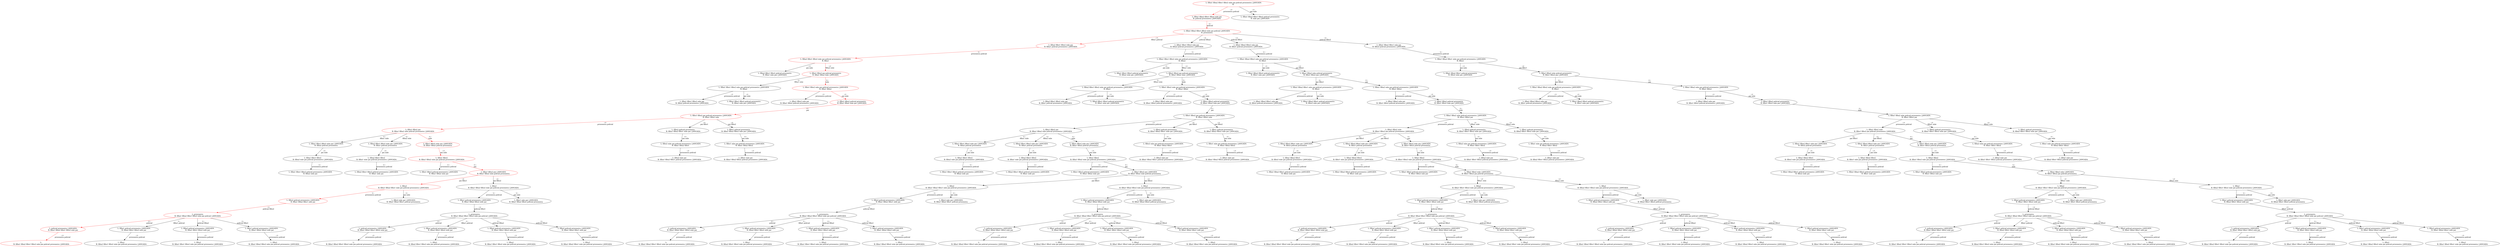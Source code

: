 digraph {
0 [label="L: filha1 filha2 filho1 filho2 mãe pai policial prisioneira | JANGADA
R: 
"][color="red"]
0 -> 1 [label="-->
prisioneira policial
"][color="red"]
1 [label="L: filha1 filha2 filho1 filho2 mãe pai
R: policial prisioneira | JANGADA
"][color="red"]
1 -> 3 [label="<--
policial
"][color="red"]
3 [label="L: filha1 filha2 filho1 filho2 mãe pai policial | JANGADA
R: prisioneira
"][color="red"]
3 -> 4 [label="-->
filha1 policial
"][color="red"]
4 [label="L: filha2 filho1 filho2 mãe pai
R: filha1 policial prisioneira | JANGADA
"][color="red"]
4 -> 8 [label="<--
prisioneira policial
"][color="red"]
8 [label="L: filha2 filho1 filho2 mãe pai policial prisioneira | JANGADA
R: filha1
"][color="red"]
8 -> 12 [label="-->
pai mãe
"]
12 [label="L: filha2 filho1 filho2 policial prisioneira
R: filha1 mãe pai | JANGADA
"]
8 -> 13 [label="-->
filha2 mãe
"][color="red"]
13 [label="L: filho1 filho2 pai policial prisioneira
R: filha1 filha2 mãe | JANGADA
"][color="red"]
13 -> 20 [label="<--
filha1 mãe
"]
20 [label="L: filha1 filho1 filho2 mãe pai policial prisioneira | JANGADA
R: filha2
"]
20 -> 28 [label="-->
prisioneira policial
"]
28 [label="L: filha1 filho1 filho2 mãe pai
R: filha2 policial prisioneira | JANGADA
"]
20 -> 29 [label="-->
pai mãe
"]
29 [label="L: filha1 filho1 filho2 policial prisioneira
R: filha2 mãe pai | JANGADA
"]
13 -> 21 [label="<--
mãe
"][color="red"]
21 [label="L: filho1 filho2 mãe pai policial prisioneira | JANGADA
R: filha1 filha2
"][color="red"]
21 -> 30 [label="-->
prisioneira policial
"]
30 [label="L: filho1 filho2 mãe pai
R: filha1 filha2 policial prisioneira | JANGADA
"]
21 -> 31 [label="-->
pai mãe
"][color="red"]
31 [label="L: filho1 filho2 policial prisioneira
R: filha1 filha2 mãe pai | JANGADA
"][color="red"]
31 -> 44 [label="<--
pai
"][color="red"]
44 [label="L: filho1 filho2 pai policial prisioneira | JANGADA
R: filha1 filha2 mãe
"][color="red"]
44 -> 48 [label="-->
prisioneira policial
"][color="red"]
48 [label="L: filho1 filho2 pai
R: filha1 filha2 mãe policial prisioneira | JANGADA
"][color="red"]
48 -> 60 [label="<--
filha1 mãe
"]
60 [label="L: filha1 filho1 filho2 mãe pai | JANGADA
R: filha2 policial prisioneira
"]
60 -> 80 [label="-->
pai mãe
"]
80 [label="L: filha1 filho1 filho2
R: filha2 mãe pai policial prisioneira | JANGADA
"]
80 -> 100 [label="<--
prisioneira policial
"]
100 [label="L: filha1 filho1 filho2 policial prisioneira | JANGADA
R: filha2 mãe pai
"]
48 -> 61 [label="<--
filha2 mãe
"]
61 [label="L: filha2 filho1 filho2 mãe pai | JANGADA
R: filha1 policial prisioneira
"]
61 -> 81 [label="-->
pai mãe
"]
81 [label="L: filha2 filho1 filho2
R: filha1 mãe pai policial prisioneira | JANGADA
"]
81 -> 101 [label="<--
prisioneira policial
"]
101 [label="L: filha2 filho1 filho2 policial prisioneira | JANGADA
R: filha1 mãe pai
"]
48 -> 62 [label="<--
mãe
"][color="red"]
62 [label="L: filho1 filho2 mãe pai | JANGADA
R: filha1 filha2 policial prisioneira
"][color="red"]
62 -> 82 [label="-->
pai mãe
"][color="red"]
82 [label="L: filho1 filho2
R: filha1 filha2 mãe pai policial prisioneira | JANGADA
"][color="red"]
82 -> 102 [label="<--
prisioneira policial
"]
102 [label="L: filho1 filho2 policial prisioneira | JANGADA
R: filha1 filha2 mãe pai
"]
82 -> 103 [label="<--
pai
"][color="red"]
103 [label="L: filho1 filho2 pai | JANGADA
R: filha1 filha2 mãe policial prisioneira
"][color="red"]
103 -> 116 [label="-->
pai filho1
"][color="red"]
116 [label="L: filho2
R: filha1 filha2 filho1 mãe pai policial prisioneira | JANGADA
"][color="red"]
116 -> 124 [label="<--
prisioneira policial
"][color="red"]
124 [label="L: filho2 policial prisioneira | JANGADA
R: filha1 filha2 filho1 mãe pai
"][color="red"]
124 -> 140 [label="-->
policial filho2
"][color="red"]
140 [label="L: prisioneira
R: filha1 filha2 filho1 filho2 mãe pai policial | JANGADA
"][color="red"]
140 -> 148 [label="<--
policial
"][color="red"]
148 [label="L: policial prisioneira | JANGADA
R: filha1 filha2 filho1 filho2 mãe pai
"][color="red"]
148 -> 180 [label="-->
prisioneira policial
"][color="red"]
180 [label="L: 
R: filha1 filha2 filho1 filho2 mãe pai policial prisioneira | JANGADA
"][color="red"]
140 -> 149 [label="<--
filha1 policial
"]
149 [label="L: filha1 policial prisioneira | JANGADA
R: filha2 filho1 filho2 mãe pai
"]
149 -> 181 [label="-->
prisioneira policial
"]
181 [label="L: filha1
R: filha2 filho1 filho2 mãe pai policial prisioneira | JANGADA
"]
140 -> 150 [label="<--
policial filha2
"]
150 [label="L: filha2 policial prisioneira | JANGADA
R: filha1 filho1 filho2 mãe pai
"]
150 -> 182 [label="-->
prisioneira policial
"]
182 [label="L: filha2
R: filha1 filho1 filho2 mãe pai policial prisioneira | JANGADA
"]
140 -> 151 [label="<--
policial filho1
"]
151 [label="L: filho1 policial prisioneira | JANGADA
R: filha1 filha2 filho2 mãe pai
"]
151 -> 183 [label="-->
prisioneira policial
"]
183 [label="L: filho1
R: filha1 filha2 filho2 mãe pai policial prisioneira | JANGADA
"]
116 -> 125 [label="<--
pai mãe
"]
125 [label="L: filho2 mãe pai | JANGADA
R: filha1 filha2 filho1 policial prisioneira
"]
103 -> 117 [label="-->
pai filho2
"]
117 [label="L: filho1
R: filha1 filha2 filho2 mãe pai policial prisioneira | JANGADA
"]
117 -> 126 [label="<--
prisioneira policial
"]
126 [label="L: filho1 policial prisioneira | JANGADA
R: filha1 filha2 filho2 mãe pai
"]
126 -> 141 [label="-->
policial filho1
"]
141 [label="L: prisioneira
R: filha1 filha2 filho1 filho2 mãe pai policial | JANGADA
"]
141 -> 152 [label="<--
policial
"]
152 [label="L: policial prisioneira | JANGADA
R: filha1 filha2 filho1 filho2 mãe pai
"]
152 -> 184 [label="-->
prisioneira policial
"]
184 [label="L: 
R: filha1 filha2 filho1 filho2 mãe pai policial prisioneira | JANGADA
"]
141 -> 153 [label="<--
filha1 policial
"]
153 [label="L: filha1 policial prisioneira | JANGADA
R: filha2 filho1 filho2 mãe pai
"]
153 -> 185 [label="-->
prisioneira policial
"]
185 [label="L: filha1
R: filha2 filho1 filho2 mãe pai policial prisioneira | JANGADA
"]
141 -> 154 [label="<--
policial filha2
"]
154 [label="L: filha2 policial prisioneira | JANGADA
R: filha1 filho1 filho2 mãe pai
"]
154 -> 186 [label="-->
prisioneira policial
"]
186 [label="L: filha2
R: filha1 filho1 filho2 mãe pai policial prisioneira | JANGADA
"]
141 -> 155 [label="<--
policial filho2
"]
155 [label="L: filho2 policial prisioneira | JANGADA
R: filha1 filha2 filho1 mãe pai
"]
155 -> 187 [label="-->
prisioneira policial
"]
187 [label="L: filho2
R: filha1 filha2 filho1 mãe pai policial prisioneira | JANGADA
"]
117 -> 127 [label="<--
pai mãe
"]
127 [label="L: filho1 mãe pai | JANGADA
R: filha1 filha2 filho2 policial prisioneira
"]
44 -> 49 [label="-->
pai filho1
"]
49 [label="L: filho2 policial prisioneira
R: filha1 filha2 filho1 mãe pai | JANGADA
"]
49 -> 63 [label="<--
pai mãe
"]
63 [label="L: filho2 mãe pai policial prisioneira | JANGADA
R: filha1 filha2 filho1
"]
63 -> 83 [label="-->
prisioneira policial
"]
83 [label="L: filho2 mãe pai
R: filha1 filha2 filho1 policial prisioneira | JANGADA
"]
44 -> 50 [label="-->
pai filho2
"]
50 [label="L: filho1 policial prisioneira
R: filha1 filha2 filho2 mãe pai | JANGADA
"]
50 -> 64 [label="<--
pai mãe
"]
64 [label="L: filho1 mãe pai policial prisioneira | JANGADA
R: filha1 filha2 filho2
"]
64 -> 84 [label="-->
prisioneira policial
"]
84 [label="L: filho1 mãe pai
R: filha1 filha2 filho2 policial prisioneira | JANGADA
"]
3 -> 5 [label="-->
policial filha2
"]
5 [label="L: filha1 filho1 filho2 mãe pai
R: filha2 policial prisioneira | JANGADA
"]
5 -> 9 [label="<--
prisioneira policial
"]
9 [label="L: filha1 filho1 filho2 mãe pai policial prisioneira | JANGADA
R: filha2
"]
9 -> 14 [label="-->
pai mãe
"]
14 [label="L: filha1 filho1 filho2 policial prisioneira
R: filha2 mãe pai | JANGADA
"]
9 -> 15 [label="-->
filha1 mãe
"]
15 [label="L: filho1 filho2 pai policial prisioneira
R: filha1 filha2 mãe | JANGADA
"]
15 -> 22 [label="<--
filha2 mãe
"]
22 [label="L: filha2 filho1 filho2 mãe pai policial prisioneira | JANGADA
R: filha1
"]
22 -> 32 [label="-->
prisioneira policial
"]
32 [label="L: filha2 filho1 filho2 mãe pai
R: filha1 policial prisioneira | JANGADA
"]
22 -> 33 [label="-->
pai mãe
"]
33 [label="L: filha2 filho1 filho2 policial prisioneira
R: filha1 mãe pai | JANGADA
"]
15 -> 23 [label="<--
mãe
"]
23 [label="L: filho1 filho2 mãe pai policial prisioneira | JANGADA
R: filha1 filha2
"]
23 -> 34 [label="-->
prisioneira policial
"]
34 [label="L: filho1 filho2 mãe pai
R: filha1 filha2 policial prisioneira | JANGADA
"]
23 -> 35 [label="-->
pai mãe
"]
35 [label="L: filho1 filho2 policial prisioneira
R: filha1 filha2 mãe pai | JANGADA
"]
35 -> 45 [label="<--
pai
"]
45 [label="L: filho1 filho2 pai policial prisioneira | JANGADA
R: filha1 filha2 mãe
"]
45 -> 51 [label="-->
prisioneira policial
"]
51 [label="L: filho1 filho2 pai
R: filha1 filha2 mãe policial prisioneira | JANGADA
"]
51 -> 65 [label="<--
filha1 mãe
"]
65 [label="L: filha1 filho1 filho2 mãe pai | JANGADA
R: filha2 policial prisioneira
"]
65 -> 85 [label="-->
pai mãe
"]
85 [label="L: filha1 filho1 filho2
R: filha2 mãe pai policial prisioneira | JANGADA
"]
85 -> 104 [label="<--
prisioneira policial
"]
104 [label="L: filha1 filho1 filho2 policial prisioneira | JANGADA
R: filha2 mãe pai
"]
51 -> 66 [label="<--
filha2 mãe
"]
66 [label="L: filha2 filho1 filho2 mãe pai | JANGADA
R: filha1 policial prisioneira
"]
66 -> 86 [label="-->
pai mãe
"]
86 [label="L: filha2 filho1 filho2
R: filha1 mãe pai policial prisioneira | JANGADA
"]
86 -> 105 [label="<--
prisioneira policial
"]
105 [label="L: filha2 filho1 filho2 policial prisioneira | JANGADA
R: filha1 mãe pai
"]
51 -> 67 [label="<--
mãe
"]
67 [label="L: filho1 filho2 mãe pai | JANGADA
R: filha1 filha2 policial prisioneira
"]
67 -> 87 [label="-->
pai mãe
"]
87 [label="L: filho1 filho2
R: filha1 filha2 mãe pai policial prisioneira | JANGADA
"]
87 -> 106 [label="<--
prisioneira policial
"]
106 [label="L: filho1 filho2 policial prisioneira | JANGADA
R: filha1 filha2 mãe pai
"]
87 -> 107 [label="<--
pai
"]
107 [label="L: filho1 filho2 pai | JANGADA
R: filha1 filha2 mãe policial prisioneira
"]
107 -> 118 [label="-->
pai filho1
"]
118 [label="L: filho2
R: filha1 filha2 filho1 mãe pai policial prisioneira | JANGADA
"]
118 -> 128 [label="<--
prisioneira policial
"]
128 [label="L: filho2 policial prisioneira | JANGADA
R: filha1 filha2 filho1 mãe pai
"]
128 -> 142 [label="-->
policial filho2
"]
142 [label="L: prisioneira
R: filha1 filha2 filho1 filho2 mãe pai policial | JANGADA
"]
142 -> 156 [label="<--
policial
"]
156 [label="L: policial prisioneira | JANGADA
R: filha1 filha2 filho1 filho2 mãe pai
"]
156 -> 188 [label="-->
prisioneira policial
"]
188 [label="L: 
R: filha1 filha2 filho1 filho2 mãe pai policial prisioneira | JANGADA
"]
142 -> 157 [label="<--
filha1 policial
"]
157 [label="L: filha1 policial prisioneira | JANGADA
R: filha2 filho1 filho2 mãe pai
"]
157 -> 189 [label="-->
prisioneira policial
"]
189 [label="L: filha1
R: filha2 filho1 filho2 mãe pai policial prisioneira | JANGADA
"]
142 -> 158 [label="<--
policial filha2
"]
158 [label="L: filha2 policial prisioneira | JANGADA
R: filha1 filho1 filho2 mãe pai
"]
158 -> 190 [label="-->
prisioneira policial
"]
190 [label="L: filha2
R: filha1 filho1 filho2 mãe pai policial prisioneira | JANGADA
"]
142 -> 159 [label="<--
policial filho1
"]
159 [label="L: filho1 policial prisioneira | JANGADA
R: filha1 filha2 filho2 mãe pai
"]
159 -> 191 [label="-->
prisioneira policial
"]
191 [label="L: filho1
R: filha1 filha2 filho2 mãe pai policial prisioneira | JANGADA
"]
118 -> 129 [label="<--
pai mãe
"]
129 [label="L: filho2 mãe pai | JANGADA
R: filha1 filha2 filho1 policial prisioneira
"]
107 -> 119 [label="-->
pai filho2
"]
119 [label="L: filho1
R: filha1 filha2 filho2 mãe pai policial prisioneira | JANGADA
"]
119 -> 130 [label="<--
prisioneira policial
"]
130 [label="L: filho1 policial prisioneira | JANGADA
R: filha1 filha2 filho2 mãe pai
"]
130 -> 143 [label="-->
policial filho1
"]
143 [label="L: prisioneira
R: filha1 filha2 filho1 filho2 mãe pai policial | JANGADA
"]
143 -> 160 [label="<--
policial
"]
160 [label="L: policial prisioneira | JANGADA
R: filha1 filha2 filho1 filho2 mãe pai
"]
160 -> 192 [label="-->
prisioneira policial
"]
192 [label="L: 
R: filha1 filha2 filho1 filho2 mãe pai policial prisioneira | JANGADA
"]
143 -> 161 [label="<--
filha1 policial
"]
161 [label="L: filha1 policial prisioneira | JANGADA
R: filha2 filho1 filho2 mãe pai
"]
161 -> 193 [label="-->
prisioneira policial
"]
193 [label="L: filha1
R: filha2 filho1 filho2 mãe pai policial prisioneira | JANGADA
"]
143 -> 162 [label="<--
policial filha2
"]
162 [label="L: filha2 policial prisioneira | JANGADA
R: filha1 filho1 filho2 mãe pai
"]
162 -> 194 [label="-->
prisioneira policial
"]
194 [label="L: filha2
R: filha1 filho1 filho2 mãe pai policial prisioneira | JANGADA
"]
143 -> 163 [label="<--
policial filho2
"]
163 [label="L: filho2 policial prisioneira | JANGADA
R: filha1 filha2 filho1 mãe pai
"]
163 -> 195 [label="-->
prisioneira policial
"]
195 [label="L: filho2
R: filha1 filha2 filho1 mãe pai policial prisioneira | JANGADA
"]
119 -> 131 [label="<--
pai mãe
"]
131 [label="L: filho1 mãe pai | JANGADA
R: filha1 filha2 filho2 policial prisioneira
"]
45 -> 52 [label="-->
pai filho1
"]
52 [label="L: filho2 policial prisioneira
R: filha1 filha2 filho1 mãe pai | JANGADA
"]
52 -> 68 [label="<--
pai mãe
"]
68 [label="L: filho2 mãe pai policial prisioneira | JANGADA
R: filha1 filha2 filho1
"]
68 -> 88 [label="-->
prisioneira policial
"]
88 [label="L: filho2 mãe pai
R: filha1 filha2 filho1 policial prisioneira | JANGADA
"]
45 -> 53 [label="-->
pai filho2
"]
53 [label="L: filho1 policial prisioneira
R: filha1 filha2 filho2 mãe pai | JANGADA
"]
53 -> 69 [label="<--
pai mãe
"]
69 [label="L: filho1 mãe pai policial prisioneira | JANGADA
R: filha1 filha2 filho2
"]
69 -> 89 [label="-->
prisioneira policial
"]
89 [label="L: filho1 mãe pai
R: filha1 filha2 filho2 policial prisioneira | JANGADA
"]
3 -> 6 [label="-->
policial filho1
"]
6 [label="L: filha1 filha2 filho2 mãe pai
R: filho1 policial prisioneira | JANGADA
"]
6 -> 10 [label="<--
prisioneira policial
"]
10 [label="L: filha1 filha2 filho2 mãe pai policial prisioneira | JANGADA
R: filho1
"]
10 -> 16 [label="-->
pai mãe
"]
16 [label="L: filha1 filha2 filho2 policial prisioneira
R: filho1 mãe pai | JANGADA
"]
10 -> 17 [label="-->
pai filho2
"]
17 [label="L: filha1 filha2 mãe policial prisioneira
R: filho1 filho2 pai | JANGADA
"]
17 -> 24 [label="<--
pai filho1
"]
24 [label="L: filha1 filha2 filho1 mãe pai policial prisioneira | JANGADA
R: filho2
"]
24 -> 36 [label="-->
prisioneira policial
"]
36 [label="L: filha1 filha2 filho1 mãe pai
R: filho2 policial prisioneira | JANGADA
"]
24 -> 37 [label="-->
pai mãe
"]
37 [label="L: filha1 filha2 filho1 policial prisioneira
R: filho2 mãe pai | JANGADA
"]
17 -> 25 [label="<--
pai
"]
25 [label="L: filha1 filha2 mãe pai policial prisioneira | JANGADA
R: filho1 filho2
"]
25 -> 38 [label="-->
prisioneira policial
"]
38 [label="L: filha1 filha2 mãe pai
R: filho1 filho2 policial prisioneira | JANGADA
"]
25 -> 39 [label="-->
pai mãe
"]
39 [label="L: filha1 filha2 policial prisioneira
R: filho1 filho2 mãe pai | JANGADA
"]
39 -> 46 [label="<--
mãe
"]
46 [label="L: filha1 filha2 mãe policial prisioneira | JANGADA
R: filho1 filho2 pai
"]
46 -> 54 [label="-->
prisioneira policial
"]
54 [label="L: filha1 filha2 mãe
R: filho1 filho2 pai policial prisioneira | JANGADA
"]
54 -> 70 [label="<--
pai filho1
"]
70 [label="L: filha1 filha2 filho1 mãe pai | JANGADA
R: filho2 policial prisioneira
"]
70 -> 90 [label="-->
pai mãe
"]
90 [label="L: filha1 filha2 filho1
R: filho2 mãe pai policial prisioneira | JANGADA
"]
90 -> 108 [label="<--
prisioneira policial
"]
108 [label="L: filha1 filha2 filho1 policial prisioneira | JANGADA
R: filho2 mãe pai
"]
54 -> 71 [label="<--
pai filho2
"]
71 [label="L: filha1 filha2 filho2 mãe pai | JANGADA
R: filho1 policial prisioneira
"]
71 -> 91 [label="-->
pai mãe
"]
91 [label="L: filha1 filha2 filho2
R: filho1 mãe pai policial prisioneira | JANGADA
"]
91 -> 109 [label="<--
prisioneira policial
"]
109 [label="L: filha1 filha2 filho2 policial prisioneira | JANGADA
R: filho1 mãe pai
"]
54 -> 72 [label="<--
pai
"]
72 [label="L: filha1 filha2 mãe pai | JANGADA
R: filho1 filho2 policial prisioneira
"]
72 -> 92 [label="-->
pai mãe
"]
92 [label="L: filha1 filha2
R: filho1 filho2 mãe pai policial prisioneira | JANGADA
"]
92 -> 110 [label="<--
prisioneira policial
"]
110 [label="L: filha1 filha2 policial prisioneira | JANGADA
R: filho1 filho2 mãe pai
"]
92 -> 111 [label="<--
mãe
"]
111 [label="L: filha1 filha2 mãe | JANGADA
R: filho1 filho2 pai policial prisioneira
"]
111 -> 120 [label="-->
filha1 mãe
"]
120 [label="L: filha2
R: filha1 filho1 filho2 mãe pai policial prisioneira | JANGADA
"]
120 -> 132 [label="<--
prisioneira policial
"]
132 [label="L: filha2 policial prisioneira | JANGADA
R: filha1 filho1 filho2 mãe pai
"]
132 -> 144 [label="-->
policial filha2
"]
144 [label="L: prisioneira
R: filha1 filha2 filho1 filho2 mãe pai policial | JANGADA
"]
144 -> 164 [label="<--
policial
"]
164 [label="L: policial prisioneira | JANGADA
R: filha1 filha2 filho1 filho2 mãe pai
"]
164 -> 196 [label="-->
prisioneira policial
"]
196 [label="L: 
R: filha1 filha2 filho1 filho2 mãe pai policial prisioneira | JANGADA
"]
144 -> 165 [label="<--
filha1 policial
"]
165 [label="L: filha1 policial prisioneira | JANGADA
R: filha2 filho1 filho2 mãe pai
"]
165 -> 197 [label="-->
prisioneira policial
"]
197 [label="L: filha1
R: filha2 filho1 filho2 mãe pai policial prisioneira | JANGADA
"]
144 -> 166 [label="<--
policial filho1
"]
166 [label="L: filho1 policial prisioneira | JANGADA
R: filha1 filha2 filho2 mãe pai
"]
166 -> 198 [label="-->
prisioneira policial
"]
198 [label="L: filho1
R: filha1 filha2 filho2 mãe pai policial prisioneira | JANGADA
"]
144 -> 167 [label="<--
policial filho2
"]
167 [label="L: filho2 policial prisioneira | JANGADA
R: filha1 filha2 filho1 mãe pai
"]
167 -> 199 [label="-->
prisioneira policial
"]
199 [label="L: filho2
R: filha1 filha2 filho1 mãe pai policial prisioneira | JANGADA
"]
120 -> 133 [label="<--
pai mãe
"]
133 [label="L: filha2 mãe pai | JANGADA
R: filha1 filho1 filho2 policial prisioneira
"]
111 -> 121 [label="-->
filha2 mãe
"]
121 [label="L: filha1
R: filha2 filho1 filho2 mãe pai policial prisioneira | JANGADA
"]
121 -> 134 [label="<--
prisioneira policial
"]
134 [label="L: filha1 policial prisioneira | JANGADA
R: filha2 filho1 filho2 mãe pai
"]
134 -> 145 [label="-->
filha1 policial
"]
145 [label="L: prisioneira
R: filha1 filha2 filho1 filho2 mãe pai policial | JANGADA
"]
145 -> 168 [label="<--
policial
"]
168 [label="L: policial prisioneira | JANGADA
R: filha1 filha2 filho1 filho2 mãe pai
"]
168 -> 200 [label="-->
prisioneira policial
"]
200 [label="L: 
R: filha1 filha2 filho1 filho2 mãe pai policial prisioneira | JANGADA
"]
145 -> 169 [label="<--
policial filha2
"]
169 [label="L: filha2 policial prisioneira | JANGADA
R: filha1 filho1 filho2 mãe pai
"]
169 -> 201 [label="-->
prisioneira policial
"]
201 [label="L: filha2
R: filha1 filho1 filho2 mãe pai policial prisioneira | JANGADA
"]
145 -> 170 [label="<--
policial filho1
"]
170 [label="L: filho1 policial prisioneira | JANGADA
R: filha1 filha2 filho2 mãe pai
"]
170 -> 202 [label="-->
prisioneira policial
"]
202 [label="L: filho1
R: filha1 filha2 filho2 mãe pai policial prisioneira | JANGADA
"]
145 -> 171 [label="<--
policial filho2
"]
171 [label="L: filho2 policial prisioneira | JANGADA
R: filha1 filha2 filho1 mãe pai
"]
171 -> 203 [label="-->
prisioneira policial
"]
203 [label="L: filho2
R: filha1 filha2 filho1 mãe pai policial prisioneira | JANGADA
"]
121 -> 135 [label="<--
pai mãe
"]
135 [label="L: filha1 mãe pai | JANGADA
R: filha2 filho1 filho2 policial prisioneira
"]
46 -> 55 [label="-->
filha1 mãe
"]
55 [label="L: filha2 policial prisioneira
R: filha1 filho1 filho2 mãe pai | JANGADA
"]
55 -> 73 [label="<--
pai mãe
"]
73 [label="L: filha2 mãe pai policial prisioneira | JANGADA
R: filha1 filho1 filho2
"]
73 -> 93 [label="-->
prisioneira policial
"]
93 [label="L: filha2 mãe pai
R: filha1 filho1 filho2 policial prisioneira | JANGADA
"]
46 -> 56 [label="-->
filha2 mãe
"]
56 [label="L: filha1 policial prisioneira
R: filha2 filho1 filho2 mãe pai | JANGADA
"]
56 -> 74 [label="<--
pai mãe
"]
74 [label="L: filha1 mãe pai policial prisioneira | JANGADA
R: filha2 filho1 filho2
"]
74 -> 94 [label="-->
prisioneira policial
"]
94 [label="L: filha1 mãe pai
R: filha2 filho1 filho2 policial prisioneira | JANGADA
"]
3 -> 7 [label="-->
policial filho2
"]
7 [label="L: filha1 filha2 filho1 mãe pai
R: filho2 policial prisioneira | JANGADA
"]
7 -> 11 [label="<--
prisioneira policial
"]
11 [label="L: filha1 filha2 filho1 mãe pai policial prisioneira | JANGADA
R: filho2
"]
11 -> 18 [label="-->
pai mãe
"]
18 [label="L: filha1 filha2 filho1 policial prisioneira
R: filho2 mãe pai | JANGADA
"]
11 -> 19 [label="-->
pai filho1
"]
19 [label="L: filha1 filha2 mãe policial prisioneira
R: filho1 filho2 pai | JANGADA
"]
19 -> 26 [label="<--
pai filho2
"]
26 [label="L: filha1 filha2 filho2 mãe pai policial prisioneira | JANGADA
R: filho1
"]
26 -> 40 [label="-->
prisioneira policial
"]
40 [label="L: filha1 filha2 filho2 mãe pai
R: filho1 policial prisioneira | JANGADA
"]
26 -> 41 [label="-->
pai mãe
"]
41 [label="L: filha1 filha2 filho2 policial prisioneira
R: filho1 mãe pai | JANGADA
"]
19 -> 27 [label="<--
pai
"]
27 [label="L: filha1 filha2 mãe pai policial prisioneira | JANGADA
R: filho1 filho2
"]
27 -> 42 [label="-->
prisioneira policial
"]
42 [label="L: filha1 filha2 mãe pai
R: filho1 filho2 policial prisioneira | JANGADA
"]
27 -> 43 [label="-->
pai mãe
"]
43 [label="L: filha1 filha2 policial prisioneira
R: filho1 filho2 mãe pai | JANGADA
"]
43 -> 47 [label="<--
mãe
"]
47 [label="L: filha1 filha2 mãe policial prisioneira | JANGADA
R: filho1 filho2 pai
"]
47 -> 57 [label="-->
prisioneira policial
"]
57 [label="L: filha1 filha2 mãe
R: filho1 filho2 pai policial prisioneira | JANGADA
"]
57 -> 75 [label="<--
pai filho1
"]
75 [label="L: filha1 filha2 filho1 mãe pai | JANGADA
R: filho2 policial prisioneira
"]
75 -> 95 [label="-->
pai mãe
"]
95 [label="L: filha1 filha2 filho1
R: filho2 mãe pai policial prisioneira | JANGADA
"]
95 -> 112 [label="<--
prisioneira policial
"]
112 [label="L: filha1 filha2 filho1 policial prisioneira | JANGADA
R: filho2 mãe pai
"]
57 -> 76 [label="<--
pai filho2
"]
76 [label="L: filha1 filha2 filho2 mãe pai | JANGADA
R: filho1 policial prisioneira
"]
76 -> 96 [label="-->
pai mãe
"]
96 [label="L: filha1 filha2 filho2
R: filho1 mãe pai policial prisioneira | JANGADA
"]
96 -> 113 [label="<--
prisioneira policial
"]
113 [label="L: filha1 filha2 filho2 policial prisioneira | JANGADA
R: filho1 mãe pai
"]
57 -> 77 [label="<--
pai
"]
77 [label="L: filha1 filha2 mãe pai | JANGADA
R: filho1 filho2 policial prisioneira
"]
77 -> 97 [label="-->
pai mãe
"]
97 [label="L: filha1 filha2
R: filho1 filho2 mãe pai policial prisioneira | JANGADA
"]
97 -> 114 [label="<--
prisioneira policial
"]
114 [label="L: filha1 filha2 policial prisioneira | JANGADA
R: filho1 filho2 mãe pai
"]
97 -> 115 [label="<--
mãe
"]
115 [label="L: filha1 filha2 mãe | JANGADA
R: filho1 filho2 pai policial prisioneira
"]
115 -> 122 [label="-->
filha1 mãe
"]
122 [label="L: filha2
R: filha1 filho1 filho2 mãe pai policial prisioneira | JANGADA
"]
122 -> 136 [label="<--
prisioneira policial
"]
136 [label="L: filha2 policial prisioneira | JANGADA
R: filha1 filho1 filho2 mãe pai
"]
136 -> 146 [label="-->
policial filha2
"]
146 [label="L: prisioneira
R: filha1 filha2 filho1 filho2 mãe pai policial | JANGADA
"]
146 -> 172 [label="<--
policial
"]
172 [label="L: policial prisioneira | JANGADA
R: filha1 filha2 filho1 filho2 mãe pai
"]
172 -> 204 [label="-->
prisioneira policial
"]
204 [label="L: 
R: filha1 filha2 filho1 filho2 mãe pai policial prisioneira | JANGADA
"]
146 -> 173 [label="<--
filha1 policial
"]
173 [label="L: filha1 policial prisioneira | JANGADA
R: filha2 filho1 filho2 mãe pai
"]
173 -> 205 [label="-->
prisioneira policial
"]
205 [label="L: filha1
R: filha2 filho1 filho2 mãe pai policial prisioneira | JANGADA
"]
146 -> 174 [label="<--
policial filho1
"]
174 [label="L: filho1 policial prisioneira | JANGADA
R: filha1 filha2 filho2 mãe pai
"]
174 -> 206 [label="-->
prisioneira policial
"]
206 [label="L: filho1
R: filha1 filha2 filho2 mãe pai policial prisioneira | JANGADA
"]
146 -> 175 [label="<--
policial filho2
"]
175 [label="L: filho2 policial prisioneira | JANGADA
R: filha1 filha2 filho1 mãe pai
"]
175 -> 207 [label="-->
prisioneira policial
"]
207 [label="L: filho2
R: filha1 filha2 filho1 mãe pai policial prisioneira | JANGADA
"]
122 -> 137 [label="<--
pai mãe
"]
137 [label="L: filha2 mãe pai | JANGADA
R: filha1 filho1 filho2 policial prisioneira
"]
115 -> 123 [label="-->
filha2 mãe
"]
123 [label="L: filha1
R: filha2 filho1 filho2 mãe pai policial prisioneira | JANGADA
"]
123 -> 138 [label="<--
prisioneira policial
"]
138 [label="L: filha1 policial prisioneira | JANGADA
R: filha2 filho1 filho2 mãe pai
"]
138 -> 147 [label="-->
filha1 policial
"]
147 [label="L: prisioneira
R: filha1 filha2 filho1 filho2 mãe pai policial | JANGADA
"]
147 -> 176 [label="<--
policial
"]
176 [label="L: policial prisioneira | JANGADA
R: filha1 filha2 filho1 filho2 mãe pai
"]
176 -> 208 [label="-->
prisioneira policial
"]
208 [label="L: 
R: filha1 filha2 filho1 filho2 mãe pai policial prisioneira | JANGADA
"]
147 -> 177 [label="<--
policial filha2
"]
177 [label="L: filha2 policial prisioneira | JANGADA
R: filha1 filho1 filho2 mãe pai
"]
177 -> 209 [label="-->
prisioneira policial
"]
209 [label="L: filha2
R: filha1 filho1 filho2 mãe pai policial prisioneira | JANGADA
"]
147 -> 178 [label="<--
policial filho1
"]
178 [label="L: filho1 policial prisioneira | JANGADA
R: filha1 filha2 filho2 mãe pai
"]
178 -> 210 [label="-->
prisioneira policial
"]
210 [label="L: filho1
R: filha1 filha2 filho2 mãe pai policial prisioneira | JANGADA
"]
147 -> 179 [label="<--
policial filho2
"]
179 [label="L: filho2 policial prisioneira | JANGADA
R: filha1 filha2 filho1 mãe pai
"]
179 -> 211 [label="-->
prisioneira policial
"]
211 [label="L: filho2
R: filha1 filha2 filho1 mãe pai policial prisioneira | JANGADA
"]
123 -> 139 [label="<--
pai mãe
"]
139 [label="L: filha1 mãe pai | JANGADA
R: filha2 filho1 filho2 policial prisioneira
"]
47 -> 58 [label="-->
filha1 mãe
"]
58 [label="L: filha2 policial prisioneira
R: filha1 filho1 filho2 mãe pai | JANGADA
"]
58 -> 78 [label="<--
pai mãe
"]
78 [label="L: filha2 mãe pai policial prisioneira | JANGADA
R: filha1 filho1 filho2
"]
78 -> 98 [label="-->
prisioneira policial
"]
98 [label="L: filha2 mãe pai
R: filha1 filho1 filho2 policial prisioneira | JANGADA
"]
47 -> 59 [label="-->
filha2 mãe
"]
59 [label="L: filha1 policial prisioneira
R: filha2 filho1 filho2 mãe pai | JANGADA
"]
59 -> 79 [label="<--
pai mãe
"]
79 [label="L: filha1 mãe pai policial prisioneira | JANGADA
R: filha2 filho1 filho2
"]
79 -> 99 [label="-->
prisioneira policial
"]
99 [label="L: filha1 mãe pai
R: filha2 filho1 filho2 policial prisioneira | JANGADA
"]
0 -> 2 [label="-->
pai mãe
"]
2 [label="L: filha1 filha2 filho1 filho2 policial prisioneira
R: mãe pai | JANGADA
"]
}
